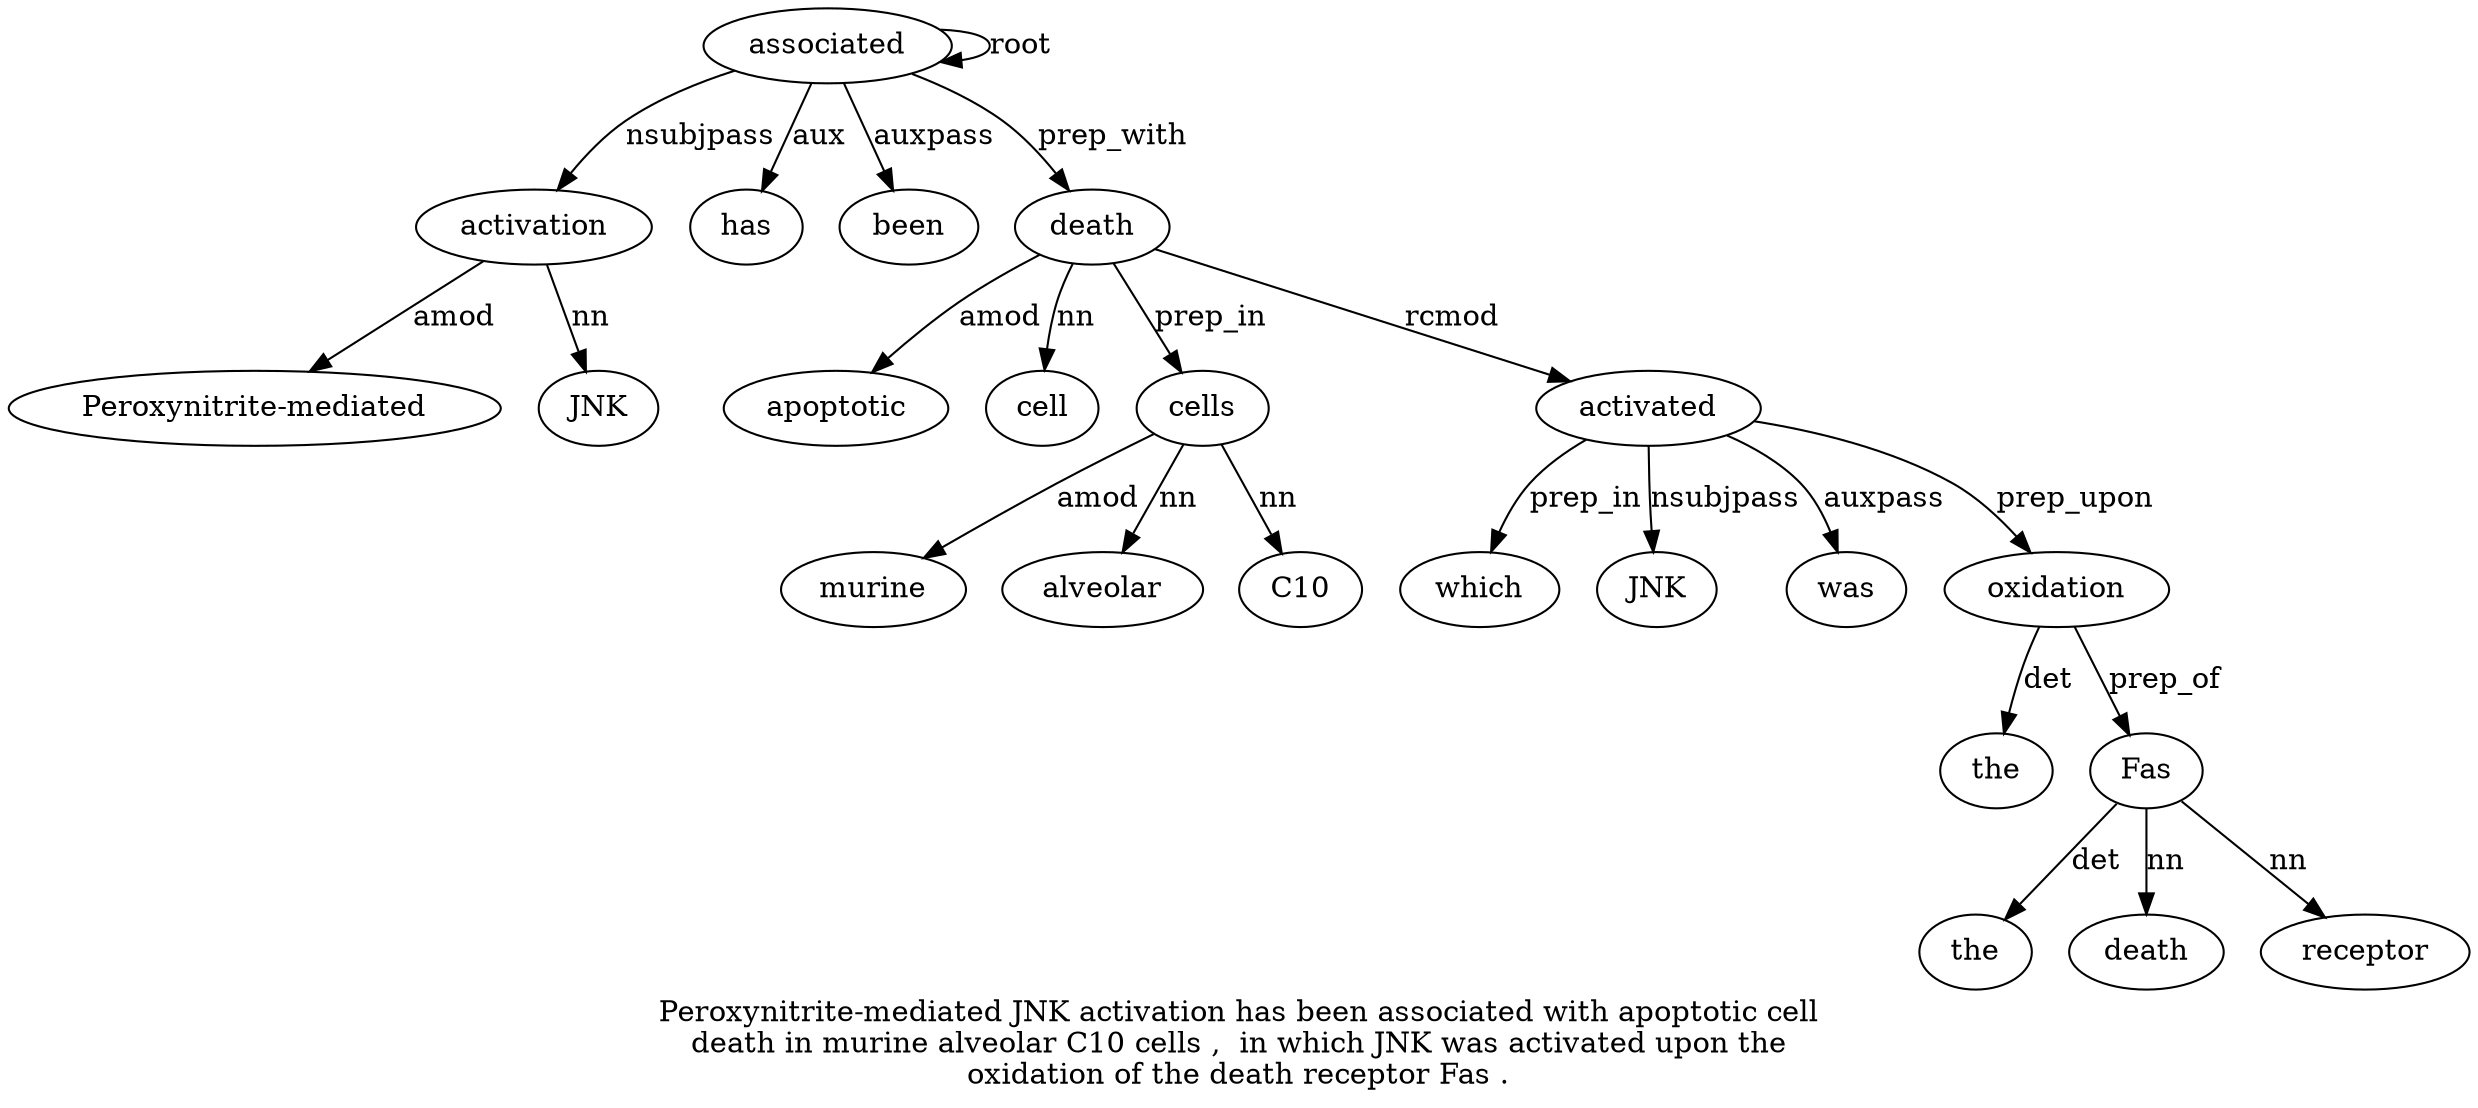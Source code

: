 digraph "Peroxynitrite-mediated JNK activation has been associated with apoptotic cell death in murine alveolar C10 cells ,  in which JNK was activated upon the oxidation of the death receptor Fas ." {
label="Peroxynitrite-mediated JNK activation has been associated with apoptotic cell
death in murine alveolar C10 cells ,  in which JNK was activated upon the
oxidation of the death receptor Fas .";
activation3 [style=filled, fillcolor=white, label=activation];
"Peroxynitrite-mediated1" [style=filled, fillcolor=white, label="Peroxynitrite-mediated"];
activation3 -> "Peroxynitrite-mediated1"  [label=amod];
JNK2 [style=filled, fillcolor=white, label=JNK];
activation3 -> JNK2  [label=nn];
associated6 [style=filled, fillcolor=white, label=associated];
associated6 -> activation3  [label=nsubjpass];
has4 [style=filled, fillcolor=white, label=has];
associated6 -> has4  [label=aux];
been5 [style=filled, fillcolor=white, label=been];
associated6 -> been5  [label=auxpass];
associated6 -> associated6  [label=root];
death10 [style=filled, fillcolor=white, label=death];
apoptotic8 [style=filled, fillcolor=white, label=apoptotic];
death10 -> apoptotic8  [label=amod];
cell9 [style=filled, fillcolor=white, label=cell];
death10 -> cell9  [label=nn];
associated6 -> death10  [label=prep_with];
cells15 [style=filled, fillcolor=white, label=cells];
murine12 [style=filled, fillcolor=white, label=murine];
cells15 -> murine12  [label=amod];
alveolar13 [style=filled, fillcolor=white, label=alveolar];
cells15 -> alveolar13  [label=nn];
C1014 [style=filled, fillcolor=white, label=C10];
cells15 -> C1014  [label=nn];
death10 -> cells15  [label=prep_in];
activated21 [style=filled, fillcolor=white, label=activated];
which18 [style=filled, fillcolor=white, label=which];
activated21 -> which18  [label=prep_in];
JNK19 [style=filled, fillcolor=white, label=JNK];
activated21 -> JNK19  [label=nsubjpass];
was20 [style=filled, fillcolor=white, label=was];
activated21 -> was20  [label=auxpass];
death10 -> activated21  [label=rcmod];
oxidation24 [style=filled, fillcolor=white, label=oxidation];
the23 [style=filled, fillcolor=white, label=the];
oxidation24 -> the23  [label=det];
activated21 -> oxidation24  [label=prep_upon];
Fas29 [style=filled, fillcolor=white, label=Fas];
the26 [style=filled, fillcolor=white, label=the];
Fas29 -> the26  [label=det];
death27 [style=filled, fillcolor=white, label=death];
Fas29 -> death27  [label=nn];
receptor28 [style=filled, fillcolor=white, label=receptor];
Fas29 -> receptor28  [label=nn];
oxidation24 -> Fas29  [label=prep_of];
}
